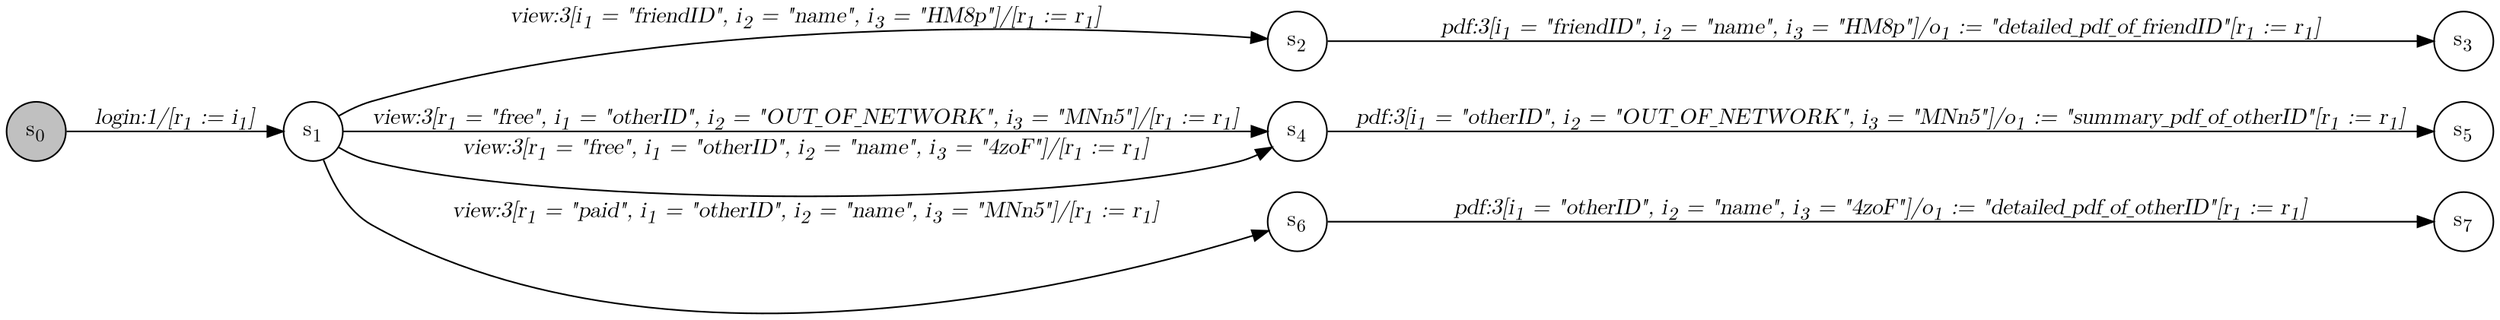 digraph XXXlinkedin_ext_fixed{
    graph [rankdir="LR", fontname="Latin Modern Math"];
    node [color="black", fillcolor="white", shape="circle", style="filled", fontname="Latin Modern Math"];
    edge [fontname="Latin Modern Math"];

    s0[fillcolor="gray", label=<s<sub>0</sub>>];
    s1[label=<s<sub>1</sub>>];
    s2[label=<s<sub>2</sub>>];
    s3[label=<s<sub>3</sub>>];
    s4[label=<s<sub>4</sub>>];
    s5[label=<s<sub>5</sub>>];
    s6[label=<s<sub>6</sub>>];
    s7[label=<s<sub>7</sub>>];

    s0->s1[label=<<i>login:1/&#91;r<sub>1</sub> := i<sub>1</sub>&#93;</i>>];
    s1->s2[label=<<i>view:3&#91;i<sub>1</sub> = "friendID", i<sub>2</sub> = "name", i<sub>3</sub> = "HM8p"&#93;/&#91;r<sub>1</sub> := r<sub>1</sub>&#93;</i>>];
    s1->s4[label=<<i>view:3&#91;r<sub>1</sub> = "free", i<sub>1</sub> = "otherID", i<sub>2</sub> = "OUT_OF_NETWORK", i<sub>3</sub> = "MNn5"&#93;/&#91;r<sub>1</sub> := r<sub>1</sub>&#93;</i>>];
    s1->s4[label=<<i>view:3&#91;r<sub>1</sub> = "free", i<sub>1</sub> = "otherID", i<sub>2</sub> = "name", i<sub>3</sub> = "4zoF"&#93;/&#91;r<sub>1</sub> := r<sub>1</sub>&#93;</i>>];
    s1->s6[label=<<i>view:3&#91;r<sub>1</sub> = "paid", i<sub>1</sub> = "otherID", i<sub>2</sub> = "name", i<sub>3</sub> = "MNn5"&#93;/&#91;r<sub>1</sub> := r<sub>1</sub>&#93;</i>>];
    s2->s3[label=<<i>pdf:3&#91;i<sub>1</sub> = "friendID", i<sub>2</sub> = "name", i<sub>3</sub> = "HM8p"&#93;/o<sub>1</sub> := "detailed_pdf_of_friendID"&#91;r<sub>1</sub> := r<sub>1</sub>&#93;</i>>];
    s4->s5[label=<<i>pdf:3&#91;i<sub>1</sub> = "otherID", i<sub>2</sub> = "OUT_OF_NETWORK", i<sub>3</sub> = "MNn5"&#93;/o<sub>1</sub> := "summary_pdf_of_otherID"&#91;r<sub>1</sub> := r<sub>1</sub>&#93;</i>>];
    s6->s7[label=<<i>pdf:3&#91;i<sub>1</sub> = "otherID", i<sub>2</sub> = "name", i<sub>3</sub> = "4zoF"&#93;/o<sub>1</sub> := "detailed_pdf_of_otherID"&#91;r<sub>1</sub> := r<sub>1</sub>&#93;</i>>];
}
